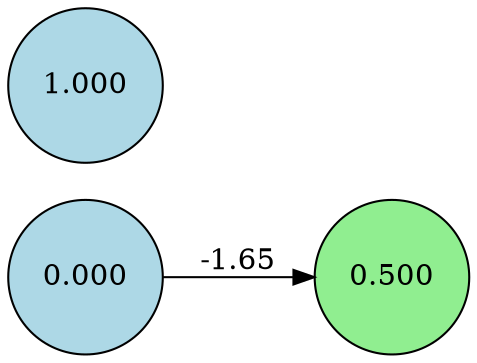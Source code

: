 digraph neat {
  rankdir=LR;
  node [shape=circle];
  node0 [label="0.000", style=filled, fillcolor=lightblue];
  node1 [label="1.000", style=filled, fillcolor=lightblue];
  node133 [label="0.500", style=filled, fillcolor=lightgreen];
  node0 -> node133 [label="-1.65"];
}
